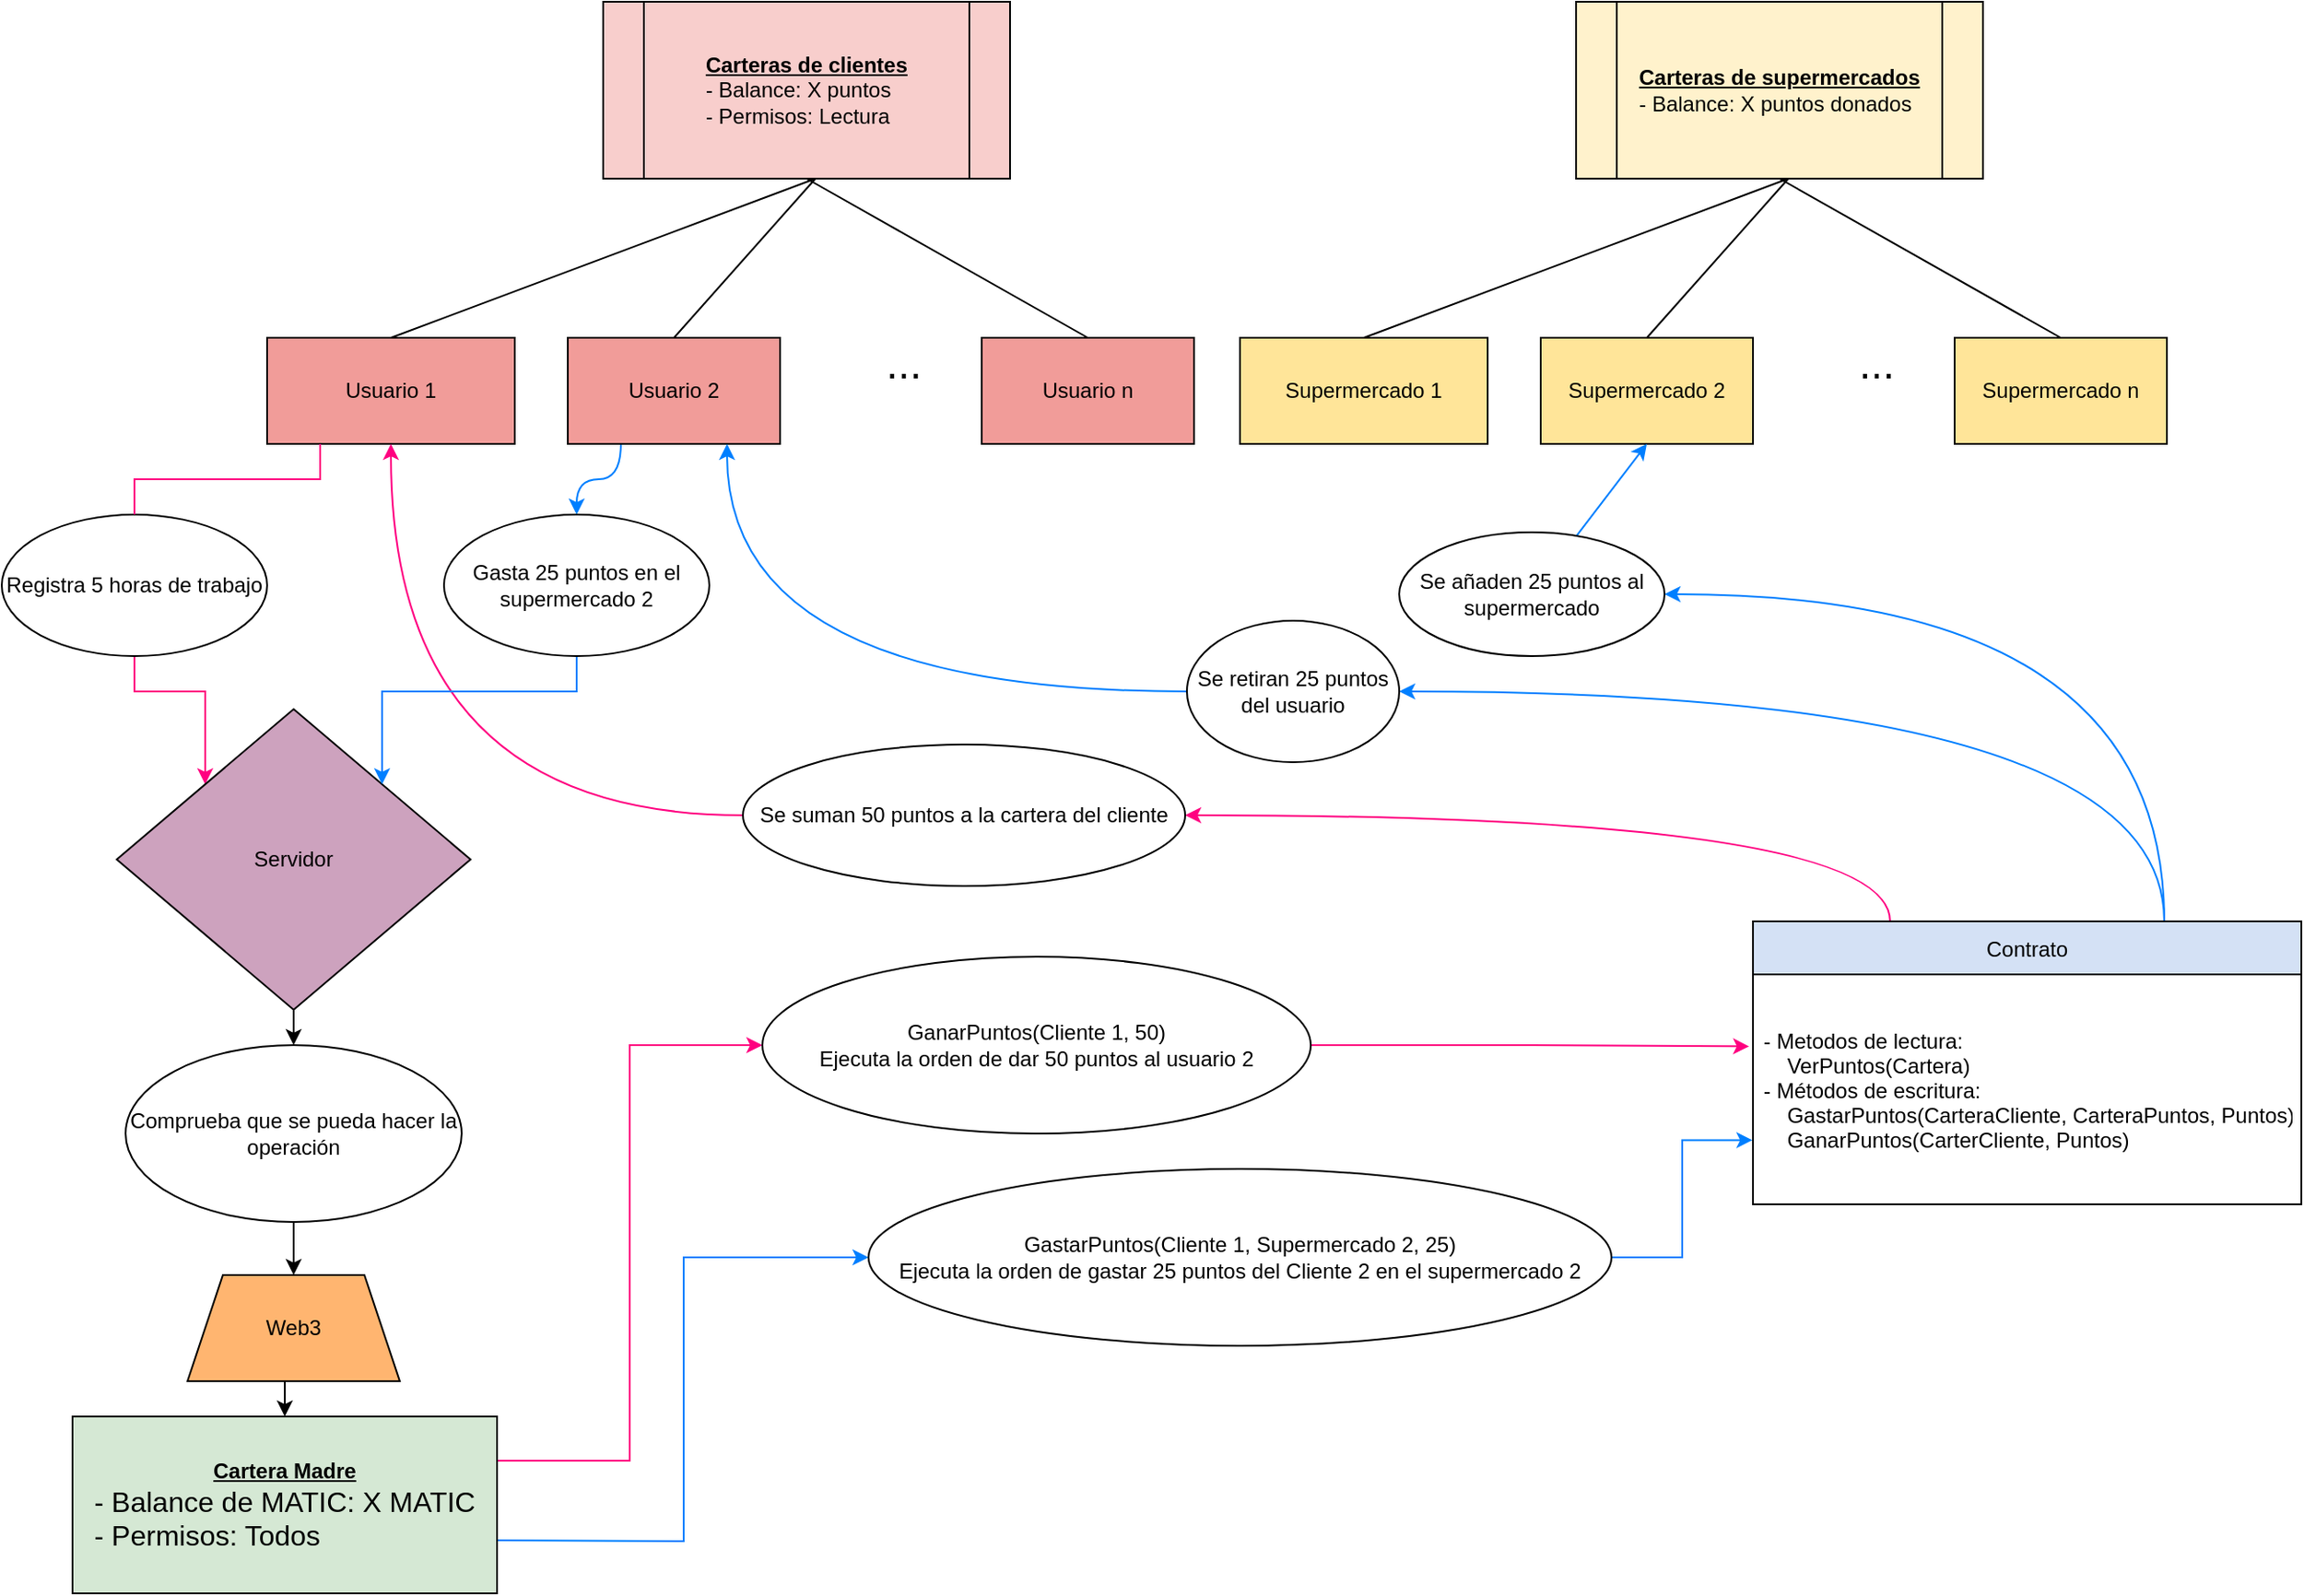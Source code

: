 <mxfile version="17.1.0" type="github">
  <diagram id="tUxr16UzHkLMd2SmbaSk" name="Page-1">
    <mxGraphModel dx="2324" dy="832" grid="1" gridSize="10" guides="1" tooltips="1" connect="1" arrows="1" fold="1" page="1" pageScale="1" pageWidth="827" pageHeight="1169" math="0" shadow="0">
      <root>
        <mxCell id="0" />
        <mxCell id="1" parent="0" />
        <mxCell id="Mc4nvprI8IaPf4unHZPA-45" style="edgeStyle=elbowEdgeStyle;rounded=0;orthogonalLoop=1;jettySize=auto;html=1;exitX=1;exitY=0.25;exitDx=0;exitDy=0;fontSize=12;strokeColor=#FF0080;fillColor=#0000FF;" edge="1" parent="1" source="Mc4nvprI8IaPf4unHZPA-1" target="Mc4nvprI8IaPf4unHZPA-43">
          <mxGeometry relative="1" as="geometry" />
        </mxCell>
        <mxCell id="Mc4nvprI8IaPf4unHZPA-56" style="edgeStyle=orthogonalEdgeStyle;rounded=0;orthogonalLoop=1;jettySize=auto;html=1;entryX=0;entryY=0.5;entryDx=0;entryDy=0;fontSize=12;strokeColor=#007FFF;fillColor=#0000FF;" edge="1" parent="1" target="Mc4nvprI8IaPf4unHZPA-44">
          <mxGeometry relative="1" as="geometry">
            <mxPoint x="140" y="1080" as="sourcePoint" />
          </mxGeometry>
        </mxCell>
        <mxCell id="Mc4nvprI8IaPf4unHZPA-1" value="&lt;font style=&quot;font-size: 12px&quot;&gt;&lt;b&gt;&lt;u&gt;Cartera Madre&lt;br&gt;&lt;/u&gt;&lt;/b&gt;&lt;/font&gt;&lt;div style=&quot;text-align: left&quot;&gt;&lt;span&gt;&lt;font size=&quot;3&quot;&gt;- Balance de MATIC: X MATIC&lt;/font&gt;&lt;/span&gt;&lt;/div&gt;&lt;font size=&quot;3&quot;&gt;&lt;div style=&quot;text-align: left&quot;&gt;- Permisos: Todos&lt;/div&gt;&lt;/font&gt;" style="rounded=0;whiteSpace=wrap;html=1;shadow=0;fillColor=#D5E8D4;" vertex="1" parent="1">
          <mxGeometry x="-100" y="1010" width="240" height="100" as="geometry" />
        </mxCell>
        <mxCell id="Mc4nvprI8IaPf4unHZPA-59" style="edgeStyle=orthogonalEdgeStyle;curved=1;rounded=0;orthogonalLoop=1;jettySize=auto;html=1;exitX=0.25;exitY=0;exitDx=0;exitDy=0;entryX=1;entryY=0.5;entryDx=0;entryDy=0;fontSize=12;strokeColor=#FF0080;fillColor=#FF0080;" edge="1" parent="1" source="Mc4nvprI8IaPf4unHZPA-85" target="Mc4nvprI8IaPf4unHZPA-50">
          <mxGeometry relative="1" as="geometry">
            <mxPoint x="918.5" y="700" as="sourcePoint" />
          </mxGeometry>
        </mxCell>
        <mxCell id="Mc4nvprI8IaPf4unHZPA-72" style="edgeStyle=orthogonalEdgeStyle;curved=1;rounded=0;orthogonalLoop=1;jettySize=auto;html=1;exitX=0.75;exitY=0;exitDx=0;exitDy=0;entryX=1;entryY=0.5;entryDx=0;entryDy=0;fontSize=12;strokeColor=#007FFF;fillColor=#FF0080;elbow=vertical;" edge="1" parent="1" source="Mc4nvprI8IaPf4unHZPA-85" target="Mc4nvprI8IaPf4unHZPA-71">
          <mxGeometry relative="1" as="geometry">
            <mxPoint x="1026" y="700" as="sourcePoint" />
          </mxGeometry>
        </mxCell>
        <mxCell id="Mc4nvprI8IaPf4unHZPA-75" style="edgeStyle=orthogonalEdgeStyle;curved=1;rounded=0;orthogonalLoop=1;jettySize=auto;html=1;exitX=0.75;exitY=0;exitDx=0;exitDy=0;entryX=1;entryY=0.5;entryDx=0;entryDy=0;fontSize=12;strokeColor=#007FFF;fillColor=#FF0080;elbow=vertical;" edge="1" parent="1" source="Mc4nvprI8IaPf4unHZPA-85" target="Mc4nvprI8IaPf4unHZPA-74">
          <mxGeometry relative="1" as="geometry">
            <mxPoint x="1026" y="700" as="sourcePoint" />
          </mxGeometry>
        </mxCell>
        <mxCell id="Mc4nvprI8IaPf4unHZPA-5" value="&lt;u&gt;&lt;b&gt;Carteras de clientes&lt;br&gt;&lt;/b&gt;&lt;/u&gt;&lt;div style=&quot;text-align: left&quot;&gt;&lt;span&gt;- Balance: X puntos&lt;/span&gt;&lt;/div&gt;&lt;div style=&quot;text-align: left&quot;&gt;&lt;span&gt;- Permisos: Lectura&lt;/span&gt;&lt;/div&gt;" style="shape=process;whiteSpace=wrap;html=1;backgroundOutline=1;fillColor=#F8CECC;" vertex="1" parent="1">
          <mxGeometry x="200" y="210" width="230" height="100" as="geometry" />
        </mxCell>
        <mxCell id="Mc4nvprI8IaPf4unHZPA-6" value="" style="endArrow=none;html=1;rounded=0;fontSize=12;" edge="1" parent="1">
          <mxGeometry width="50" height="50" relative="1" as="geometry">
            <mxPoint x="80" y="400" as="sourcePoint" />
            <mxPoint x="320" y="310" as="targetPoint" />
          </mxGeometry>
        </mxCell>
        <mxCell id="Mc4nvprI8IaPf4unHZPA-31" style="edgeStyle=orthogonalEdgeStyle;rounded=0;orthogonalLoop=1;jettySize=auto;html=1;exitX=0.5;exitY=1;exitDx=0;exitDy=0;entryX=0;entryY=0;entryDx=0;entryDy=0;fontSize=12;startArrow=none;strokeColor=#FF0080;" edge="1" parent="1" source="Mc4nvprI8IaPf4unHZPA-34" target="Mc4nvprI8IaPf4unHZPA-29">
          <mxGeometry relative="1" as="geometry" />
        </mxCell>
        <mxCell id="Mc4nvprI8IaPf4unHZPA-7" value="Usuario 1" style="rounded=0;whiteSpace=wrap;html=1;fillColor=#F19C99;" vertex="1" parent="1">
          <mxGeometry x="10" y="400" width="140" height="60" as="geometry" />
        </mxCell>
        <mxCell id="Mc4nvprI8IaPf4unHZPA-54" style="edgeStyle=orthogonalEdgeStyle;curved=1;rounded=0;orthogonalLoop=1;jettySize=auto;html=1;exitX=0.25;exitY=1;exitDx=0;exitDy=0;entryX=0.5;entryY=0;entryDx=0;entryDy=0;fontSize=12;strokeColor=#007FFF;fillColor=#0000FF;" edge="1" parent="1" source="Mc4nvprI8IaPf4unHZPA-8" target="Mc4nvprI8IaPf4unHZPA-53">
          <mxGeometry relative="1" as="geometry" />
        </mxCell>
        <mxCell id="Mc4nvprI8IaPf4unHZPA-8" value="Usuario 2" style="rounded=0;whiteSpace=wrap;html=1;fillColor=#F19C99;" vertex="1" parent="1">
          <mxGeometry x="180" y="400" width="120" height="60" as="geometry" />
        </mxCell>
        <mxCell id="Mc4nvprI8IaPf4unHZPA-9" value="" style="endArrow=none;html=1;rounded=0;fontSize=12;exitX=0.5;exitY=0;exitDx=0;exitDy=0;" edge="1" parent="1" source="Mc4nvprI8IaPf4unHZPA-8">
          <mxGeometry width="50" height="50" relative="1" as="geometry">
            <mxPoint x="270" y="360" as="sourcePoint" />
            <mxPoint x="320" y="310" as="targetPoint" />
          </mxGeometry>
        </mxCell>
        <mxCell id="Mc4nvprI8IaPf4unHZPA-10" value="" style="endArrow=none;html=1;rounded=0;fontSize=12;exitX=0.5;exitY=1;exitDx=0;exitDy=0;entryX=0.5;entryY=0;entryDx=0;entryDy=0;" edge="1" parent="1" source="Mc4nvprI8IaPf4unHZPA-5" target="Mc4nvprI8IaPf4unHZPA-16">
          <mxGeometry width="50" height="50" relative="1" as="geometry">
            <mxPoint x="414" y="360" as="sourcePoint" />
            <mxPoint x="370.714" y="400" as="targetPoint" />
          </mxGeometry>
        </mxCell>
        <mxCell id="Mc4nvprI8IaPf4unHZPA-15" value="&lt;font style=&quot;font-size: 24px&quot;&gt;...&lt;/font&gt;" style="text;html=1;strokeColor=none;fillColor=none;align=center;verticalAlign=middle;whiteSpace=wrap;rounded=0;fontSize=12;" vertex="1" parent="1">
          <mxGeometry x="340" y="400" width="60" height="30" as="geometry" />
        </mxCell>
        <mxCell id="Mc4nvprI8IaPf4unHZPA-16" value="&lt;font style=&quot;font-size: 12px&quot;&gt;Usuario n&lt;/font&gt;" style="rounded=0;whiteSpace=wrap;html=1;fillColor=#F19C99;" vertex="1" parent="1">
          <mxGeometry x="414" y="400" width="120" height="60" as="geometry" />
        </mxCell>
        <mxCell id="Mc4nvprI8IaPf4unHZPA-18" value="&lt;u&gt;&lt;b&gt;Carteras de supermercados&lt;br&gt;&lt;/b&gt;&lt;/u&gt;&lt;div style=&quot;text-align: left&quot;&gt;&lt;span&gt;- Balance: X puntos donados&lt;/span&gt;&lt;/div&gt;" style="shape=process;whiteSpace=wrap;html=1;backgroundOutline=1;fillColor=#FFF2CC;" vertex="1" parent="1">
          <mxGeometry x="750" y="210" width="230" height="100" as="geometry" />
        </mxCell>
        <mxCell id="Mc4nvprI8IaPf4unHZPA-19" value="" style="endArrow=none;html=1;rounded=0;fontSize=12;" edge="1" parent="1">
          <mxGeometry width="50" height="50" relative="1" as="geometry">
            <mxPoint x="630" y="400" as="sourcePoint" />
            <mxPoint x="870" y="310" as="targetPoint" />
          </mxGeometry>
        </mxCell>
        <mxCell id="Mc4nvprI8IaPf4unHZPA-20" value="Supermercado 1" style="rounded=0;whiteSpace=wrap;html=1;fillColor=#FFE599;" vertex="1" parent="1">
          <mxGeometry x="560" y="400" width="140" height="60" as="geometry" />
        </mxCell>
        <mxCell id="Mc4nvprI8IaPf4unHZPA-21" value="Supermercado 2" style="rounded=0;whiteSpace=wrap;html=1;fillColor=#FFE599;" vertex="1" parent="1">
          <mxGeometry x="730" y="400" width="120" height="60" as="geometry" />
        </mxCell>
        <mxCell id="Mc4nvprI8IaPf4unHZPA-22" value="" style="endArrow=none;html=1;rounded=0;fontSize=12;exitX=0.5;exitY=0;exitDx=0;exitDy=0;" edge="1" parent="1" source="Mc4nvprI8IaPf4unHZPA-21">
          <mxGeometry width="50" height="50" relative="1" as="geometry">
            <mxPoint x="820" y="360" as="sourcePoint" />
            <mxPoint x="870" y="310" as="targetPoint" />
          </mxGeometry>
        </mxCell>
        <mxCell id="Mc4nvprI8IaPf4unHZPA-23" value="" style="endArrow=none;html=1;rounded=0;fontSize=12;exitX=0.5;exitY=1;exitDx=0;exitDy=0;entryX=0.5;entryY=0;entryDx=0;entryDy=0;" edge="1" parent="1" source="Mc4nvprI8IaPf4unHZPA-18" target="Mc4nvprI8IaPf4unHZPA-25">
          <mxGeometry width="50" height="50" relative="1" as="geometry">
            <mxPoint x="964" y="360" as="sourcePoint" />
            <mxPoint x="920.714" y="400" as="targetPoint" />
          </mxGeometry>
        </mxCell>
        <mxCell id="Mc4nvprI8IaPf4unHZPA-24" value="&lt;font style=&quot;font-size: 24px&quot;&gt;...&lt;/font&gt;" style="text;html=1;strokeColor=none;fillColor=none;align=center;verticalAlign=middle;whiteSpace=wrap;rounded=0;fontSize=12;" vertex="1" parent="1">
          <mxGeometry x="890" y="400" width="60" height="30" as="geometry" />
        </mxCell>
        <mxCell id="Mc4nvprI8IaPf4unHZPA-25" value="&lt;font style=&quot;font-size: 12px&quot;&gt;Supermercado n&lt;/font&gt;" style="rounded=0;whiteSpace=wrap;html=1;fillColor=#FFE599;" vertex="1" parent="1">
          <mxGeometry x="964" y="400" width="120" height="60" as="geometry" />
        </mxCell>
        <mxCell id="Mc4nvprI8IaPf4unHZPA-78" style="edgeStyle=none;rounded=0;orthogonalLoop=1;jettySize=auto;html=1;exitX=0.5;exitY=1;exitDx=0;exitDy=0;entryX=0.5;entryY=0;entryDx=0;entryDy=0;fontSize=12;strokeColor=#000000;fillColor=#FF0080;elbow=vertical;" edge="1" parent="1" source="Mc4nvprI8IaPf4unHZPA-29" target="Mc4nvprI8IaPf4unHZPA-77">
          <mxGeometry relative="1" as="geometry" />
        </mxCell>
        <mxCell id="Mc4nvprI8IaPf4unHZPA-29" value="Servidor" style="rhombus;whiteSpace=wrap;html=1;fontSize=12;fillColor=#CDA2BE;" vertex="1" parent="1">
          <mxGeometry x="-75" y="610" width="200" height="170" as="geometry" />
        </mxCell>
        <mxCell id="Mc4nvprI8IaPf4unHZPA-36" style="edgeStyle=orthogonalEdgeStyle;rounded=0;orthogonalLoop=1;jettySize=auto;html=1;exitX=0.5;exitY=1;exitDx=0;exitDy=0;entryX=0.5;entryY=0;entryDx=0;entryDy=0;fontSize=12;" edge="1" parent="1" source="Mc4nvprI8IaPf4unHZPA-32" target="Mc4nvprI8IaPf4unHZPA-1">
          <mxGeometry relative="1" as="geometry" />
        </mxCell>
        <mxCell id="Mc4nvprI8IaPf4unHZPA-32" value="Web3" style="shape=trapezoid;perimeter=trapezoidPerimeter;whiteSpace=wrap;html=1;fixedSize=1;fontSize=12;fillColor=#FFB570;" vertex="1" parent="1">
          <mxGeometry x="-35" y="930" width="120" height="60" as="geometry" />
        </mxCell>
        <mxCell id="Mc4nvprI8IaPf4unHZPA-34" value="Registra 5 horas de trabajo" style="ellipse;whiteSpace=wrap;html=1;fontSize=12;" vertex="1" parent="1">
          <mxGeometry x="-140" y="500" width="150" height="80" as="geometry" />
        </mxCell>
        <mxCell id="Mc4nvprI8IaPf4unHZPA-35" value="" style="edgeStyle=orthogonalEdgeStyle;rounded=0;orthogonalLoop=1;jettySize=auto;html=1;entryX=0.5;entryY=0;entryDx=0;entryDy=0;fontSize=12;endArrow=none;strokeColor=#FF0080;fillColor=#0000FF;" edge="1" parent="1" target="Mc4nvprI8IaPf4unHZPA-34">
          <mxGeometry relative="1" as="geometry">
            <mxPoint x="40" y="460" as="sourcePoint" />
            <mxPoint x="140" y="600" as="targetPoint" />
            <Array as="points">
              <mxPoint x="40" y="465" />
              <mxPoint x="40" y="480" />
              <mxPoint x="-65" y="480" />
            </Array>
          </mxGeometry>
        </mxCell>
        <mxCell id="Mc4nvprI8IaPf4unHZPA-46" style="edgeStyle=orthogonalEdgeStyle;rounded=0;orthogonalLoop=1;jettySize=auto;html=1;exitX=1;exitY=0.5;exitDx=0;exitDy=0;fontSize=12;strokeColor=#FF0080;fillColor=#0000FF;entryX=-0.007;entryY=0.313;entryDx=0;entryDy=0;entryPerimeter=0;" edge="1" parent="1" source="Mc4nvprI8IaPf4unHZPA-43" target="Mc4nvprI8IaPf4unHZPA-86">
          <mxGeometry relative="1" as="geometry">
            <mxPoint x="811" y="725" as="targetPoint" />
          </mxGeometry>
        </mxCell>
        <mxCell id="Mc4nvprI8IaPf4unHZPA-43" value="GanarPuntos(Cliente 1, 50)&lt;br&gt;Ejecuta la orden de dar 50 puntos al usuario 2" style="ellipse;whiteSpace=wrap;html=1;fontSize=12;" vertex="1" parent="1">
          <mxGeometry x="290" y="750" width="310" height="100" as="geometry" />
        </mxCell>
        <mxCell id="Mc4nvprI8IaPf4unHZPA-58" style="edgeStyle=orthogonalEdgeStyle;rounded=0;orthogonalLoop=1;jettySize=auto;html=1;exitX=1;exitY=0.5;exitDx=0;exitDy=0;entryX=-0.001;entryY=0.721;entryDx=0;entryDy=0;fontSize=12;strokeColor=#007FFF;fillColor=#0000FF;entryPerimeter=0;" edge="1" parent="1" source="Mc4nvprI8IaPf4unHZPA-44" target="Mc4nvprI8IaPf4unHZPA-86">
          <mxGeometry relative="1" as="geometry">
            <mxPoint x="811" y="750" as="targetPoint" />
          </mxGeometry>
        </mxCell>
        <mxCell id="Mc4nvprI8IaPf4unHZPA-44" value="GastarPuntos(Cliente 1, Supermercado 2, 25)&lt;br&gt;Ejecuta la orden de gastar 25 puntos del Cliente 2 en el supermercado 2" style="ellipse;whiteSpace=wrap;html=1;fontSize=12;" vertex="1" parent="1">
          <mxGeometry x="350" y="870" width="420" height="100" as="geometry" />
        </mxCell>
        <mxCell id="Mc4nvprI8IaPf4unHZPA-60" style="edgeStyle=orthogonalEdgeStyle;curved=1;rounded=0;orthogonalLoop=1;jettySize=auto;html=1;exitX=0;exitY=0.5;exitDx=0;exitDy=0;entryX=0.5;entryY=1;entryDx=0;entryDy=0;fontSize=12;strokeColor=#FF0080;fillColor=#FF0080;" edge="1" parent="1" source="Mc4nvprI8IaPf4unHZPA-50" target="Mc4nvprI8IaPf4unHZPA-7">
          <mxGeometry relative="1" as="geometry" />
        </mxCell>
        <mxCell id="Mc4nvprI8IaPf4unHZPA-50" value="Se suman 50 puntos a la cartera del cliente" style="ellipse;whiteSpace=wrap;html=1;fontSize=12;" vertex="1" parent="1">
          <mxGeometry x="279" y="630" width="250" height="80" as="geometry" />
        </mxCell>
        <mxCell id="Mc4nvprI8IaPf4unHZPA-55" style="edgeStyle=orthogonalEdgeStyle;rounded=0;orthogonalLoop=1;jettySize=auto;html=1;exitX=0.5;exitY=1;exitDx=0;exitDy=0;fontSize=12;strokeColor=#007FFF;fillColor=#0000FF;entryX=1;entryY=0;entryDx=0;entryDy=0;" edge="1" parent="1" source="Mc4nvprI8IaPf4unHZPA-53" target="Mc4nvprI8IaPf4unHZPA-29">
          <mxGeometry relative="1" as="geometry">
            <Array as="points">
              <mxPoint x="185" y="600" />
              <mxPoint x="75" y="600" />
            </Array>
          </mxGeometry>
        </mxCell>
        <mxCell id="Mc4nvprI8IaPf4unHZPA-53" value="Gasta 25 puntos en el supermercado 2" style="ellipse;whiteSpace=wrap;html=1;fontSize=12;" vertex="1" parent="1">
          <mxGeometry x="110" y="500" width="150" height="80" as="geometry" />
        </mxCell>
        <mxCell id="Mc4nvprI8IaPf4unHZPA-73" style="edgeStyle=orthogonalEdgeStyle;curved=1;rounded=0;orthogonalLoop=1;jettySize=auto;html=1;exitX=0;exitY=0.5;exitDx=0;exitDy=0;entryX=0.75;entryY=1;entryDx=0;entryDy=0;fontSize=12;strokeColor=#007FFF;fillColor=#FF0080;elbow=vertical;" edge="1" parent="1" source="Mc4nvprI8IaPf4unHZPA-71" target="Mc4nvprI8IaPf4unHZPA-8">
          <mxGeometry relative="1" as="geometry" />
        </mxCell>
        <mxCell id="Mc4nvprI8IaPf4unHZPA-71" value="Se retiran 25 puntos del usuario" style="ellipse;whiteSpace=wrap;html=1;fontSize=12;" vertex="1" parent="1">
          <mxGeometry x="530" y="560" width="120" height="80" as="geometry" />
        </mxCell>
        <mxCell id="Mc4nvprI8IaPf4unHZPA-76" style="rounded=0;orthogonalLoop=1;jettySize=auto;html=1;entryX=0.5;entryY=1;entryDx=0;entryDy=0;fontSize=12;strokeColor=#007FFF;fillColor=#FF0080;elbow=vertical;" edge="1" parent="1" source="Mc4nvprI8IaPf4unHZPA-74" target="Mc4nvprI8IaPf4unHZPA-21">
          <mxGeometry relative="1" as="geometry" />
        </mxCell>
        <mxCell id="Mc4nvprI8IaPf4unHZPA-74" value="Se añaden 25 puntos al supermercado" style="ellipse;whiteSpace=wrap;html=1;fontSize=12;" vertex="1" parent="1">
          <mxGeometry x="650" y="510" width="150" height="70" as="geometry" />
        </mxCell>
        <mxCell id="Mc4nvprI8IaPf4unHZPA-79" style="edgeStyle=none;rounded=0;orthogonalLoop=1;jettySize=auto;html=1;exitX=0.5;exitY=1;exitDx=0;exitDy=0;fontSize=12;strokeColor=#000000;fillColor=#FF0080;elbow=vertical;" edge="1" parent="1" source="Mc4nvprI8IaPf4unHZPA-77" target="Mc4nvprI8IaPf4unHZPA-32">
          <mxGeometry relative="1" as="geometry" />
        </mxCell>
        <mxCell id="Mc4nvprI8IaPf4unHZPA-77" value="Comprueba que se pueda hacer la operación" style="ellipse;whiteSpace=wrap;html=1;fontSize=12;" vertex="1" parent="1">
          <mxGeometry x="-70" y="800" width="190" height="100" as="geometry" />
        </mxCell>
        <mxCell id="Mc4nvprI8IaPf4unHZPA-85" value="Contrato" style="swimlane;fontStyle=0;childLayout=stackLayout;horizontal=1;startSize=30;horizontalStack=0;resizeParent=1;resizeParentMax=0;resizeLast=0;collapsible=1;marginBottom=0;shadow=0;fontSize=12;fillColor=#D4E1F5;" vertex="1" parent="1">
          <mxGeometry x="850" y="730" width="310" height="160" as="geometry" />
        </mxCell>
        <mxCell id="Mc4nvprI8IaPf4unHZPA-86" value="- Metodos de lectura:&#xa;	    VerPuntos(Cartera)&#xa;- Métodos de escritura:  &#xa;	    GastarPuntos(CarteraCliente, CarteraPuntos, Puntos)&#xa;	    GanarPuntos(CarterCliente, Puntos)" style="text;strokeColor=none;fillColor=none;align=left;verticalAlign=middle;spacingLeft=4;spacingRight=4;overflow=hidden;points=[[0,0.5],[1,0.5]];portConstraint=eastwest;rotatable=0;shadow=0;fontSize=12;" vertex="1" parent="Mc4nvprI8IaPf4unHZPA-85">
          <mxGeometry y="30" width="310" height="130" as="geometry" />
        </mxCell>
      </root>
    </mxGraphModel>
  </diagram>
</mxfile>
